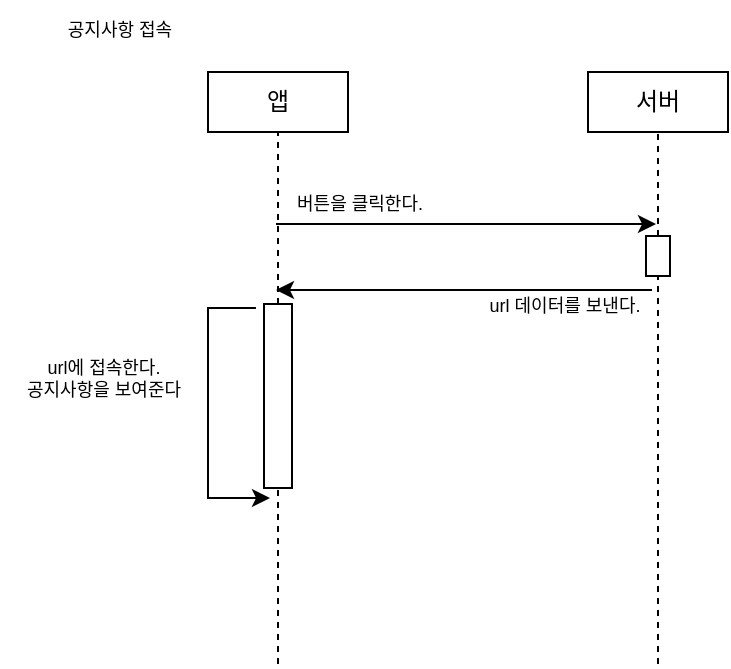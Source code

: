 <mxfile version="15.5.2" type="github">
  <diagram id="kgpKYQtTHZ0yAKxKKP6v" name="Page-1">
    <mxGraphModel dx="981" dy="548" grid="0" gridSize="10" guides="1" tooltips="1" connect="1" arrows="1" fold="1" page="1" pageScale="1" pageWidth="850" pageHeight="1100" math="0" shadow="0">
      <root>
        <mxCell id="0" />
        <mxCell id="1" parent="0" />
        <mxCell id="Y4GT3gBi2JhhcLNgpZ-k-1" value="앱" style="rounded=0;whiteSpace=wrap;html=1;" vertex="1" parent="1">
          <mxGeometry x="226" y="194" width="70" height="30" as="geometry" />
        </mxCell>
        <mxCell id="Y4GT3gBi2JhhcLNgpZ-k-2" value="서버" style="rounded=0;whiteSpace=wrap;html=1;" vertex="1" parent="1">
          <mxGeometry x="416" y="194" width="70" height="30" as="geometry" />
        </mxCell>
        <mxCell id="Y4GT3gBi2JhhcLNgpZ-k-4" value="" style="endArrow=none;dashed=1;html=1;rounded=0;entryX=0.5;entryY=1;entryDx=0;entryDy=0;startArrow=none;" edge="1" parent="1" source="Y4GT3gBi2JhhcLNgpZ-k-21" target="Y4GT3gBi2JhhcLNgpZ-k-1">
          <mxGeometry width="50" height="50" relative="1" as="geometry">
            <mxPoint x="261" y="490" as="sourcePoint" />
            <mxPoint x="450" y="360" as="targetPoint" />
          </mxGeometry>
        </mxCell>
        <mxCell id="Y4GT3gBi2JhhcLNgpZ-k-5" value="" style="endArrow=none;dashed=1;html=1;rounded=0;entryX=0.5;entryY=1;entryDx=0;entryDy=0;startArrow=none;" edge="1" parent="1" source="Y4GT3gBi2JhhcLNgpZ-k-11" target="Y4GT3gBi2JhhcLNgpZ-k-2">
          <mxGeometry width="50" height="50" relative="1" as="geometry">
            <mxPoint x="385" y="490" as="sourcePoint" />
            <mxPoint x="450" y="360" as="targetPoint" />
          </mxGeometry>
        </mxCell>
        <mxCell id="Y4GT3gBi2JhhcLNgpZ-k-7" value="" style="endArrow=classic;html=1;rounded=0;" edge="1" parent="1">
          <mxGeometry width="50" height="50" relative="1" as="geometry">
            <mxPoint x="260" y="270" as="sourcePoint" />
            <mxPoint x="450" y="270" as="targetPoint" />
          </mxGeometry>
        </mxCell>
        <mxCell id="Y4GT3gBi2JhhcLNgpZ-k-8" value="&lt;font style=&quot;font-size: 9px&quot;&gt;버튼을 클릭한다.&lt;/font&gt;" style="text;html=1;strokeColor=none;fillColor=none;align=center;verticalAlign=middle;whiteSpace=wrap;rounded=0;fontSize=5;" vertex="1" parent="1">
          <mxGeometry x="260" y="250" width="84" height="20" as="geometry" />
        </mxCell>
        <mxCell id="Y4GT3gBi2JhhcLNgpZ-k-11" value="" style="rounded=0;whiteSpace=wrap;html=1;fontSize=9;" vertex="1" parent="1">
          <mxGeometry x="445" y="276" width="12" height="20" as="geometry" />
        </mxCell>
        <mxCell id="Y4GT3gBi2JhhcLNgpZ-k-13" value="" style="endArrow=none;dashed=1;html=1;rounded=0;entryX=0.5;entryY=1;entryDx=0;entryDy=0;" edge="1" parent="1" target="Y4GT3gBi2JhhcLNgpZ-k-11">
          <mxGeometry width="50" height="50" relative="1" as="geometry">
            <mxPoint x="451" y="490" as="sourcePoint" />
            <mxPoint x="385" y="250" as="targetPoint" />
          </mxGeometry>
        </mxCell>
        <mxCell id="Y4GT3gBi2JhhcLNgpZ-k-16" value="" style="endArrow=classic;html=1;rounded=0;fontSize=9;" edge="1" parent="1">
          <mxGeometry width="50" height="50" relative="1" as="geometry">
            <mxPoint x="448" y="303" as="sourcePoint" />
            <mxPoint x="260" y="303" as="targetPoint" />
          </mxGeometry>
        </mxCell>
        <mxCell id="Y4GT3gBi2JhhcLNgpZ-k-20" value="url 데이터를 보낸다." style="text;html=1;strokeColor=none;fillColor=none;align=center;verticalAlign=middle;whiteSpace=wrap;rounded=0;fontSize=9;" vertex="1" parent="1">
          <mxGeometry x="355" y="296" width="99" height="30" as="geometry" />
        </mxCell>
        <mxCell id="Y4GT3gBi2JhhcLNgpZ-k-21" value="" style="rounded=0;whiteSpace=wrap;html=1;fontSize=9;" vertex="1" parent="1">
          <mxGeometry x="254" y="310" width="14" height="92" as="geometry" />
        </mxCell>
        <mxCell id="Y4GT3gBi2JhhcLNgpZ-k-22" value="" style="endArrow=none;dashed=1;html=1;rounded=0;entryX=0.5;entryY=1;entryDx=0;entryDy=0;" edge="1" parent="1" target="Y4GT3gBi2JhhcLNgpZ-k-21">
          <mxGeometry width="50" height="50" relative="1" as="geometry">
            <mxPoint x="261" y="490" as="sourcePoint" />
            <mxPoint x="261" y="224.0" as="targetPoint" />
          </mxGeometry>
        </mxCell>
        <mxCell id="Y4GT3gBi2JhhcLNgpZ-k-24" value="" style="endArrow=classic;html=1;rounded=0;fontSize=9;edgeStyle=orthogonalEdgeStyle;" edge="1" parent="1">
          <mxGeometry width="50" height="50" relative="1" as="geometry">
            <mxPoint x="249.97" y="312" as="sourcePoint" />
            <mxPoint x="257" y="407" as="targetPoint" />
            <Array as="points">
              <mxPoint x="226" y="312" />
              <mxPoint x="226" y="407" />
              <mxPoint x="257" y="407" />
            </Array>
          </mxGeometry>
        </mxCell>
        <mxCell id="Y4GT3gBi2JhhcLNgpZ-k-25" value="url에 접속한다.&lt;br&gt;공지사항을 보여준다" style="text;html=1;strokeColor=none;fillColor=none;align=center;verticalAlign=middle;whiteSpace=wrap;rounded=0;fontSize=9;" vertex="1" parent="1">
          <mxGeometry x="122" y="332" width="104" height="30" as="geometry" />
        </mxCell>
        <mxCell id="Y4GT3gBi2JhhcLNgpZ-k-27" value="공지사항 접속" style="text;html=1;strokeColor=none;fillColor=none;align=center;verticalAlign=middle;whiteSpace=wrap;rounded=0;fontSize=9;" vertex="1" parent="1">
          <mxGeometry x="148" y="158" width="68" height="30" as="geometry" />
        </mxCell>
      </root>
    </mxGraphModel>
  </diagram>
</mxfile>
